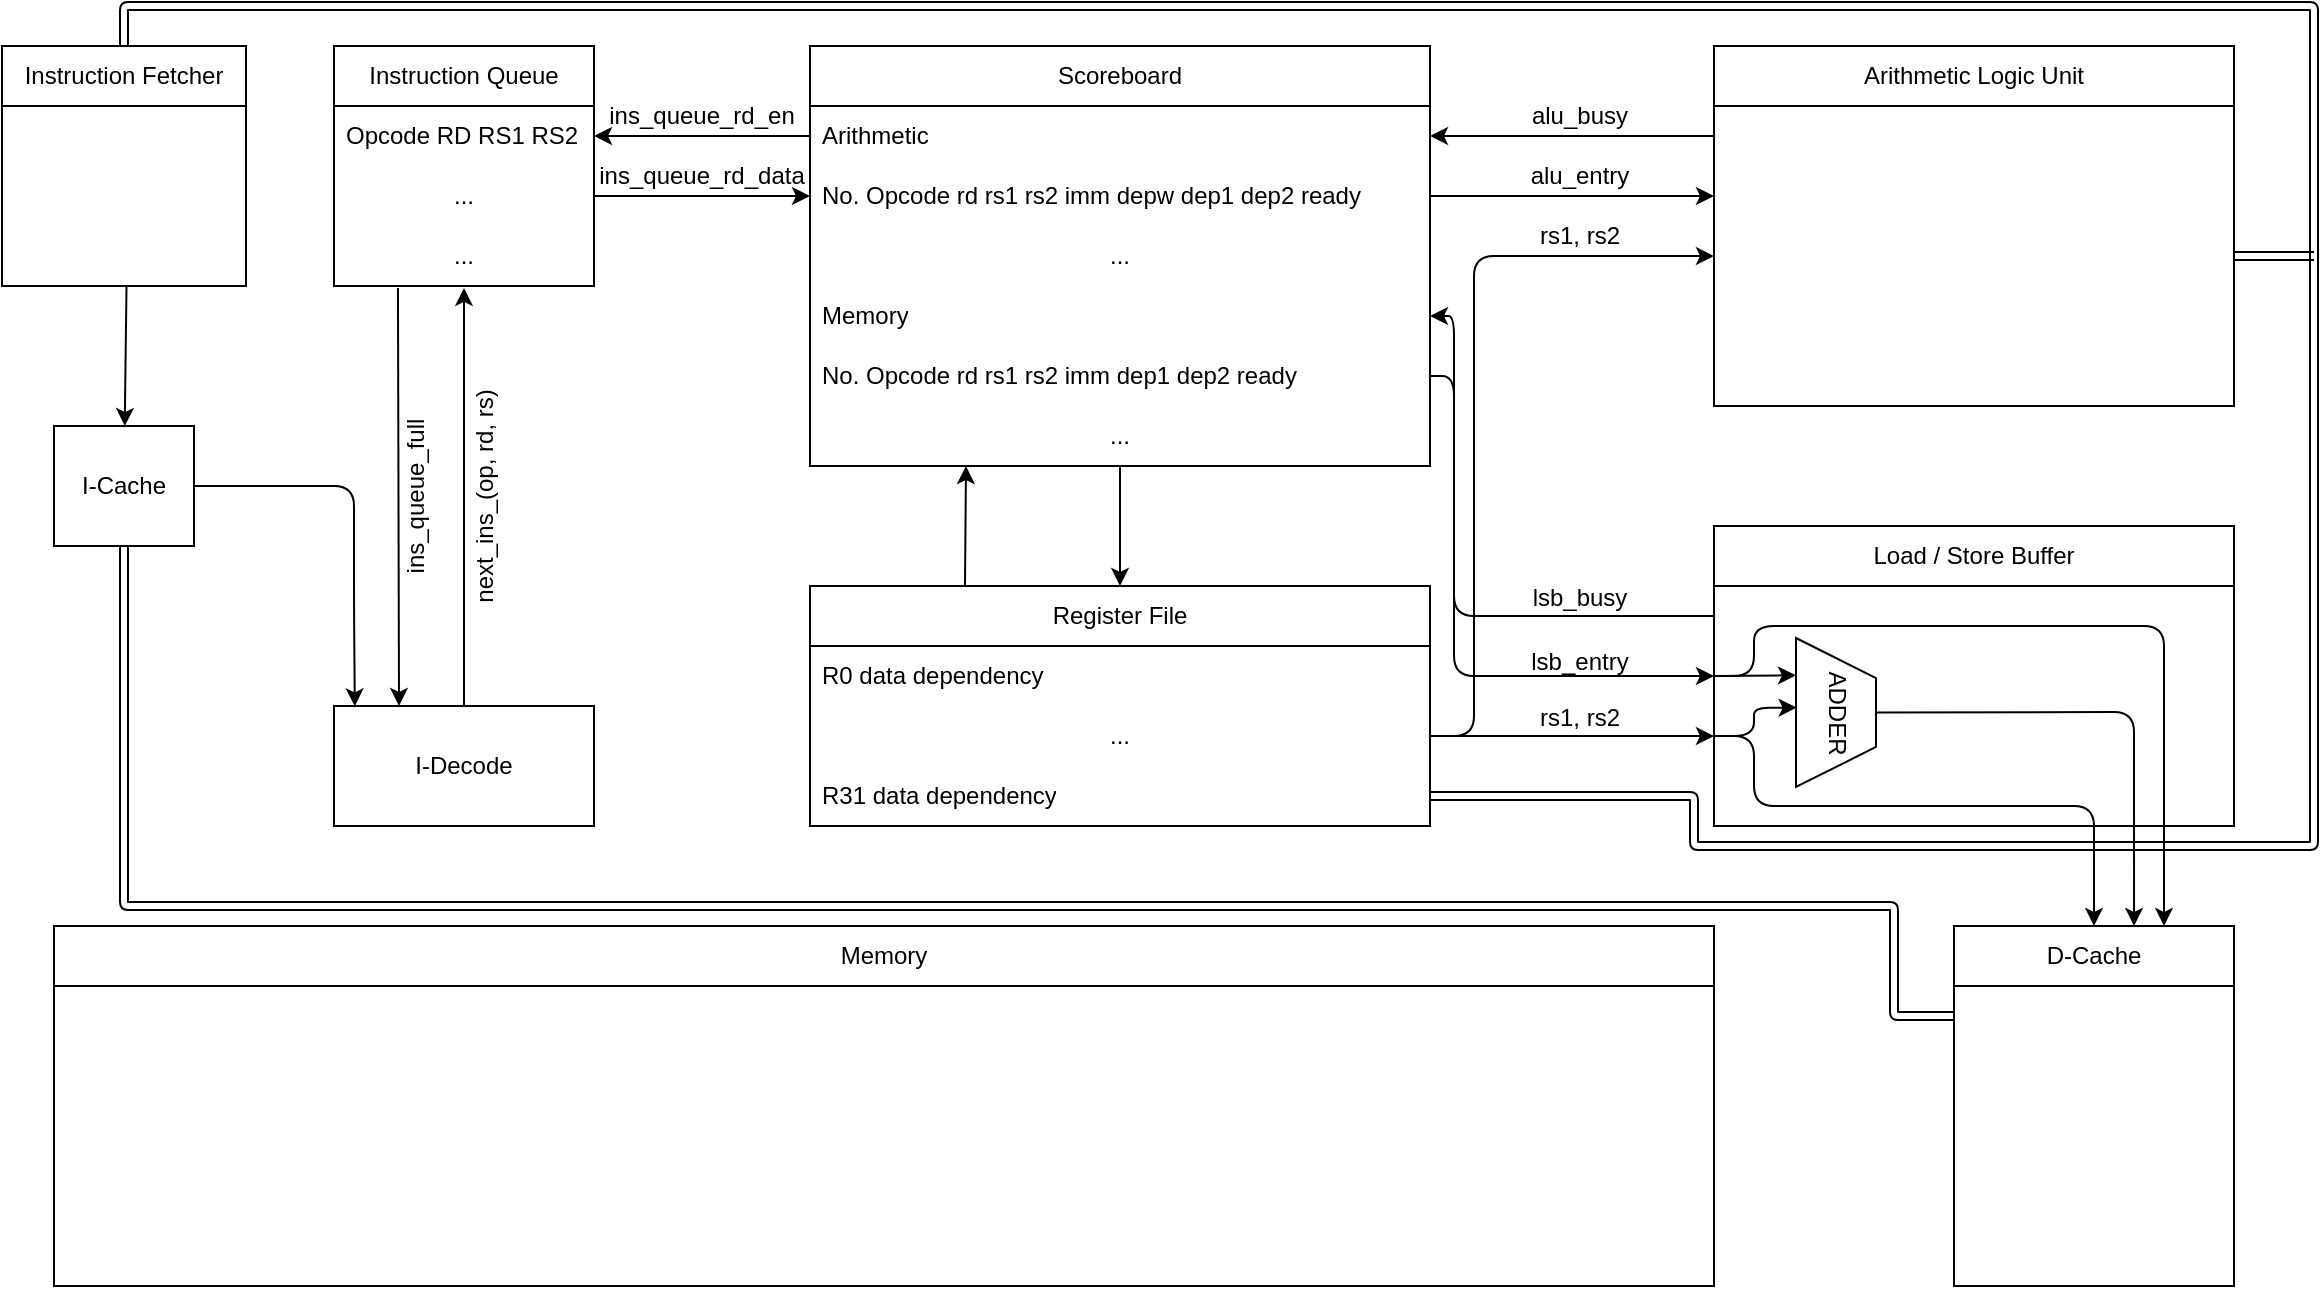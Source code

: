 <mxfile>
    <diagram id="zL3fWac6nMdxVnmGJCjV" name="Page-1">
        <mxGraphModel dx="497" dy="543" grid="1" gridSize="10" guides="1" tooltips="1" connect="1" arrows="1" fold="1" page="1" pageScale="1" pageWidth="1654" pageHeight="1169" math="0" shadow="0">
            <root>
                <mxCell id="0"/>
                <mxCell id="1" parent="0"/>
                <mxCell id="86" value="ins_queue_full" style="text;html=1;strokeColor=none;fillColor=none;align=center;verticalAlign=middle;whiteSpace=wrap;rounded=0;rotation=-90;" parent="1" vertex="1">
                    <mxGeometry x="219" y="430" width="60" height="30" as="geometry"/>
                </mxCell>
                <mxCell id="5" value="" style="edgeStyle=none;html=1;" parent="1" target="4" edge="1">
                    <mxGeometry relative="1" as="geometry">
                        <mxPoint x="104.25" y="340" as="sourcePoint"/>
                    </mxGeometry>
                </mxCell>
                <mxCell id="7" value="" style="edgeStyle=none;html=1;exitX=1;exitY=0.5;exitDx=0;exitDy=0;entryX=0.08;entryY=0.003;entryDx=0;entryDy=0;entryPerimeter=0;" parent="1" source="4" target="6" edge="1">
                    <mxGeometry relative="1" as="geometry">
                        <Array as="points">
                            <mxPoint x="178" y="440"/>
                            <mxPoint x="218" y="440"/>
                            <mxPoint x="218" y="500"/>
                        </Array>
                    </mxGeometry>
                </mxCell>
                <mxCell id="4" value="I-Cache" style="whiteSpace=wrap;html=1;" parent="1" vertex="1">
                    <mxGeometry x="68" y="410" width="70" height="60" as="geometry"/>
                </mxCell>
                <mxCell id="82" style="edgeStyle=none;html=1;exitX=0.5;exitY=0;exitDx=0;exitDy=0;entryX=0.5;entryY=1.033;entryDx=0;entryDy=0;entryPerimeter=0;enumerate=0;enumerateValue=3;comic=0;orthogonal=0;" parent="1" source="6" target="81" edge="1">
                    <mxGeometry relative="1" as="geometry">
                        <Array as="points"/>
                    </mxGeometry>
                </mxCell>
                <mxCell id="6" value="I-Decode" style="whiteSpace=wrap;html=1;" parent="1" vertex="1">
                    <mxGeometry x="208" y="550" width="130" height="60" as="geometry"/>
                </mxCell>
                <mxCell id="78" value="Instruction Queue" style="swimlane;fontStyle=0;childLayout=stackLayout;horizontal=1;startSize=30;horizontalStack=0;resizeParent=1;resizeParentMax=0;resizeLast=0;collapsible=1;marginBottom=0;whiteSpace=wrap;html=1;" parent="1" vertex="1">
                    <mxGeometry x="208" y="220" width="130" height="120" as="geometry"/>
                </mxCell>
                <mxCell id="79" value="Opcode RD RS1 RS2" style="text;strokeColor=none;fillColor=none;align=left;verticalAlign=middle;spacingLeft=4;spacingRight=4;overflow=hidden;points=[[0,0.5],[1,0.5]];portConstraint=eastwest;rotatable=0;whiteSpace=wrap;html=1;" parent="78" vertex="1">
                    <mxGeometry y="30" width="130" height="30" as="geometry"/>
                </mxCell>
                <mxCell id="80" value="..." style="text;strokeColor=none;fillColor=none;align=center;verticalAlign=middle;spacingLeft=4;spacingRight=4;overflow=hidden;points=[[0,0.5],[1,0.5]];portConstraint=eastwest;rotatable=0;whiteSpace=wrap;html=1;" parent="78" vertex="1">
                    <mxGeometry y="60" width="130" height="30" as="geometry"/>
                </mxCell>
                <mxCell id="81" value="..." style="text;strokeColor=none;fillColor=none;align=center;verticalAlign=middle;spacingLeft=4;spacingRight=4;overflow=hidden;points=[[0,0.5],[1,0.5]];portConstraint=eastwest;rotatable=0;whiteSpace=wrap;html=1;" parent="78" vertex="1">
                    <mxGeometry y="90" width="130" height="30" as="geometry"/>
                </mxCell>
                <mxCell id="85" value="" style="endArrow=classic;html=1;comic=0;entryX=0.25;entryY=0;entryDx=0;entryDy=0;exitX=0.246;exitY=1.033;exitDx=0;exitDy=0;exitPerimeter=0;" parent="1" source="81" target="6" edge="1">
                    <mxGeometry width="50" height="50" relative="1" as="geometry">
                        <mxPoint x="241" y="400" as="sourcePoint"/>
                        <mxPoint x="278" y="483" as="targetPoint"/>
                        <Array as="points"/>
                    </mxGeometry>
                </mxCell>
                <mxCell id="90" value="next_ins_(op, rd, rs)" style="text;html=1;strokeColor=none;fillColor=none;align=center;verticalAlign=middle;whiteSpace=wrap;rounded=0;rotation=-90;" parent="1" vertex="1">
                    <mxGeometry x="229" y="430" width="109" height="30" as="geometry"/>
                </mxCell>
                <mxCell id="134" value="" style="edgeStyle=none;comic=0;html=1;entryX=0.5;entryY=0;entryDx=0;entryDy=0;" parent="1" source="115" target="129" edge="1">
                    <mxGeometry relative="1" as="geometry"/>
                </mxCell>
                <mxCell id="115" value="Scoreboard" style="swimlane;fontStyle=0;childLayout=stackLayout;horizontal=1;startSize=30;horizontalStack=0;resizeParent=1;resizeParentMax=0;resizeLast=0;collapsible=1;marginBottom=0;whiteSpace=wrap;html=1;" parent="1" vertex="1">
                    <mxGeometry x="446" y="220" width="310" height="210" as="geometry"/>
                </mxCell>
                <mxCell id="116" value="Arithmetic" style="text;strokeColor=none;fillColor=none;align=left;verticalAlign=middle;spacingLeft=4;spacingRight=4;overflow=hidden;points=[[0,0.5],[1,0.5]];portConstraint=eastwest;rotatable=0;whiteSpace=wrap;html=1;" parent="115" vertex="1">
                    <mxGeometry y="30" width="310" height="30" as="geometry"/>
                </mxCell>
                <mxCell id="117" value="No. Opcode rd rs1 rs2 imm depw dep1 dep2 ready&amp;nbsp;" style="text;strokeColor=none;fillColor=none;align=left;verticalAlign=middle;spacingLeft=4;spacingRight=4;overflow=hidden;points=[[0,0.5],[1,0.5]];portConstraint=eastwest;rotatable=0;whiteSpace=wrap;html=1;" parent="115" vertex="1">
                    <mxGeometry y="60" width="310" height="30" as="geometry"/>
                </mxCell>
                <mxCell id="120" value="..." style="text;strokeColor=none;fillColor=none;align=center;verticalAlign=middle;spacingLeft=4;spacingRight=4;overflow=hidden;points=[[0,0.5],[1,0.5]];portConstraint=eastwest;rotatable=0;whiteSpace=wrap;html=1;" parent="115" vertex="1">
                    <mxGeometry y="90" width="310" height="30" as="geometry"/>
                </mxCell>
                <mxCell id="121" value="Memory" style="text;strokeColor=none;fillColor=none;align=left;verticalAlign=middle;spacingLeft=4;spacingRight=4;overflow=hidden;points=[[0,0.5],[1,0.5]];portConstraint=eastwest;rotatable=0;whiteSpace=wrap;html=1;" parent="115" vertex="1">
                    <mxGeometry y="120" width="310" height="30" as="geometry"/>
                </mxCell>
                <mxCell id="122" value="&lt;span style=&quot;&quot;&gt;No. Opcode rd rs1 rs2 imm dep1 dep2 ready&amp;nbsp;&lt;/span&gt;" style="text;strokeColor=none;fillColor=none;align=left;verticalAlign=middle;spacingLeft=4;spacingRight=4;overflow=hidden;points=[[0,0.5],[1,0.5]];portConstraint=eastwest;rotatable=0;whiteSpace=wrap;html=1;" parent="115" vertex="1">
                    <mxGeometry y="150" width="310" height="30" as="geometry"/>
                </mxCell>
                <mxCell id="118" value="..." style="text;strokeColor=none;fillColor=none;align=center;verticalAlign=middle;spacingLeft=4;spacingRight=4;overflow=hidden;points=[[0,0.5],[1,0.5]];portConstraint=eastwest;rotatable=0;whiteSpace=wrap;html=1;" parent="115" vertex="1">
                    <mxGeometry y="180" width="310" height="30" as="geometry"/>
                </mxCell>
                <mxCell id="124" style="edgeStyle=none;comic=0;html=1;exitX=0;exitY=0.5;exitDx=0;exitDy=0;entryX=1;entryY=0.5;entryDx=0;entryDy=0;" parent="1" source="116" target="79" edge="1">
                    <mxGeometry relative="1" as="geometry"/>
                </mxCell>
                <mxCell id="125" value="ins_queue_rd_en" style="text;html=1;strokeColor=none;fillColor=none;align=center;verticalAlign=middle;whiteSpace=wrap;rounded=0;" parent="1" vertex="1">
                    <mxGeometry x="362" y="240" width="60" height="30" as="geometry"/>
                </mxCell>
                <mxCell id="126" style="edgeStyle=none;comic=0;html=1;exitX=1;exitY=0.5;exitDx=0;exitDy=0;entryX=0;entryY=0.5;entryDx=0;entryDy=0;" parent="1" source="80" target="117" edge="1">
                    <mxGeometry relative="1" as="geometry"/>
                </mxCell>
                <mxCell id="127" value="ins_queue_rd_data" style="text;html=1;strokeColor=none;fillColor=none;align=center;verticalAlign=middle;whiteSpace=wrap;rounded=0;" parent="1" vertex="1">
                    <mxGeometry x="362" y="270" width="60" height="30" as="geometry"/>
                </mxCell>
                <mxCell id="133" style="edgeStyle=none;comic=0;html=1;exitX=0.25;exitY=0;exitDx=0;exitDy=0;" parent="1" source="129" edge="1">
                    <mxGeometry relative="1" as="geometry">
                        <mxPoint x="524" y="430" as="targetPoint"/>
                    </mxGeometry>
                </mxCell>
                <mxCell id="129" value="Register File" style="swimlane;fontStyle=0;childLayout=stackLayout;horizontal=1;startSize=30;horizontalStack=0;resizeParent=1;resizeParentMax=0;resizeLast=0;collapsible=1;marginBottom=0;whiteSpace=wrap;html=1;" parent="1" vertex="1">
                    <mxGeometry x="446" y="490" width="310" height="120" as="geometry"/>
                </mxCell>
                <mxCell id="130" value="R0 data dependency" style="text;strokeColor=none;fillColor=none;align=left;verticalAlign=middle;spacingLeft=4;spacingRight=4;overflow=hidden;points=[[0,0.5],[1,0.5]];portConstraint=eastwest;rotatable=0;whiteSpace=wrap;html=1;" parent="129" vertex="1">
                    <mxGeometry y="30" width="310" height="30" as="geometry"/>
                </mxCell>
                <mxCell id="131" value="..." style="text;strokeColor=none;fillColor=none;align=center;verticalAlign=middle;spacingLeft=4;spacingRight=4;overflow=hidden;points=[[0,0.5],[1,0.5]];portConstraint=eastwest;rotatable=0;whiteSpace=wrap;html=1;" parent="129" vertex="1">
                    <mxGeometry y="60" width="310" height="30" as="geometry"/>
                </mxCell>
                <mxCell id="132" value="R31 data dependency" style="text;strokeColor=none;fillColor=none;align=left;verticalAlign=middle;spacingLeft=4;spacingRight=4;overflow=hidden;points=[[0,0.5],[1,0.5]];portConstraint=eastwest;rotatable=0;whiteSpace=wrap;html=1;" parent="129" vertex="1">
                    <mxGeometry y="90" width="310" height="30" as="geometry"/>
                </mxCell>
                <mxCell id="136" value="Arithmetic Logic Unit" style="swimlane;fontStyle=0;childLayout=stackLayout;horizontal=1;startSize=30;horizontalStack=0;resizeParent=1;resizeParentMax=0;resizeLast=0;collapsible=1;marginBottom=0;whiteSpace=wrap;html=1;" parent="1" vertex="1">
                    <mxGeometry x="898" y="220" width="260" height="180" as="geometry"/>
                </mxCell>
                <mxCell id="148" style="text;strokeColor=none;fillColor=none;align=left;verticalAlign=middle;spacingLeft=4;spacingRight=4;overflow=hidden;points=[[0,0.5],[1,0.5]];portConstraint=eastwest;rotatable=0;whiteSpace=wrap;html=1;" parent="136" vertex="1">
                    <mxGeometry y="30" width="260" height="30" as="geometry"/>
                </mxCell>
                <mxCell id="147" style="text;strokeColor=none;fillColor=none;align=left;verticalAlign=middle;spacingLeft=4;spacingRight=4;overflow=hidden;points=[[0,0.5],[1,0.5]];portConstraint=eastwest;rotatable=0;whiteSpace=wrap;html=1;" parent="136" vertex="1">
                    <mxGeometry y="60" width="260" height="30" as="geometry"/>
                </mxCell>
                <mxCell id="144" style="text;strokeColor=none;fillColor=none;align=left;verticalAlign=middle;spacingLeft=4;spacingRight=4;overflow=hidden;points=[[0,0.5],[1,0.5]];portConstraint=eastwest;rotatable=0;whiteSpace=wrap;html=1;" parent="136" vertex="1">
                    <mxGeometry y="90" width="260" height="30" as="geometry"/>
                </mxCell>
                <mxCell id="143" style="text;strokeColor=none;fillColor=none;align=left;verticalAlign=middle;spacingLeft=4;spacingRight=4;overflow=hidden;points=[[0,0.5],[1,0.5]];portConstraint=eastwest;rotatable=0;whiteSpace=wrap;html=1;" parent="136" vertex="1">
                    <mxGeometry y="120" width="260" height="30" as="geometry"/>
                </mxCell>
                <mxCell id="140" style="text;strokeColor=none;fillColor=none;align=left;verticalAlign=middle;spacingLeft=4;spacingRight=4;overflow=hidden;points=[[0,0.5],[1,0.5]];portConstraint=eastwest;rotatable=0;whiteSpace=wrap;html=1;" parent="136" vertex="1">
                    <mxGeometry y="150" width="260" height="30" as="geometry"/>
                </mxCell>
                <mxCell id="149" style="edgeStyle=none;comic=0;html=1;exitX=0;exitY=0.5;exitDx=0;exitDy=0;entryX=1;entryY=0.5;entryDx=0;entryDy=0;" parent="1" source="148" target="116" edge="1">
                    <mxGeometry relative="1" as="geometry"/>
                </mxCell>
                <mxCell id="151" value="alu_busy" style="text;html=1;strokeColor=none;fillColor=none;align=center;verticalAlign=middle;whiteSpace=wrap;rounded=0;" parent="1" vertex="1">
                    <mxGeometry x="801" y="235" width="60" height="40" as="geometry"/>
                </mxCell>
                <mxCell id="152" value="" style="endArrow=classic;html=1;comic=0;exitX=1;exitY=0.5;exitDx=0;exitDy=0;entryX=0;entryY=0.5;entryDx=0;entryDy=0;" parent="1" source="117" target="147" edge="1">
                    <mxGeometry width="50" height="50" relative="1" as="geometry">
                        <mxPoint x="728" y="240" as="sourcePoint"/>
                        <mxPoint x="778" y="190" as="targetPoint"/>
                    </mxGeometry>
                </mxCell>
                <mxCell id="153" value="alu_entry" style="text;html=1;strokeColor=none;fillColor=none;align=center;verticalAlign=middle;whiteSpace=wrap;rounded=0;" parent="1" vertex="1">
                    <mxGeometry x="801" y="265" width="60" height="40" as="geometry"/>
                </mxCell>
                <mxCell id="154" value="" style="endArrow=classic;html=1;comic=0;exitX=1;exitY=0.5;exitDx=0;exitDy=0;entryX=0;entryY=0.5;entryDx=0;entryDy=0;strokeWidth=1;" parent="1" source="131" target="144" edge="1">
                    <mxGeometry width="50" height="50" relative="1" as="geometry">
                        <mxPoint x="678" y="540" as="sourcePoint"/>
                        <mxPoint x="828" y="565" as="targetPoint"/>
                        <Array as="points">
                            <mxPoint x="778" y="565"/>
                            <mxPoint x="778" y="325"/>
                        </Array>
                    </mxGeometry>
                </mxCell>
                <mxCell id="156" value="rs1, rs2" style="text;html=1;strokeColor=none;fillColor=none;align=center;verticalAlign=middle;whiteSpace=wrap;rounded=0;" parent="1" vertex="1">
                    <mxGeometry x="801" y="295" width="60" height="40" as="geometry"/>
                </mxCell>
                <mxCell id="157" value="Load / Store Buffer" style="swimlane;fontStyle=0;childLayout=stackLayout;horizontal=1;startSize=30;horizontalStack=0;resizeParent=1;resizeParentMax=0;resizeLast=0;collapsible=1;marginBottom=0;whiteSpace=wrap;html=1;" parent="1" vertex="1">
                    <mxGeometry x="898" y="460" width="260" height="150" as="geometry"/>
                </mxCell>
                <mxCell id="158" style="text;strokeColor=none;fillColor=none;align=left;verticalAlign=middle;spacingLeft=4;spacingRight=4;overflow=hidden;points=[[0,0.5],[1,0.5]];portConstraint=eastwest;rotatable=0;whiteSpace=wrap;html=1;" parent="157" vertex="1">
                    <mxGeometry y="30" width="260" height="30" as="geometry"/>
                </mxCell>
                <mxCell id="159" style="text;strokeColor=none;fillColor=none;align=left;verticalAlign=middle;spacingLeft=4;spacingRight=4;overflow=hidden;points=[[0,0.5],[1,0.5]];portConstraint=eastwest;rotatable=0;whiteSpace=wrap;html=1;" parent="157" vertex="1">
                    <mxGeometry y="60" width="260" height="30" as="geometry"/>
                </mxCell>
                <mxCell id="160" style="text;strokeColor=none;fillColor=none;align=left;verticalAlign=middle;spacingLeft=4;spacingRight=4;overflow=hidden;points=[[0,0.5],[1,0.5]];portConstraint=eastwest;rotatable=0;whiteSpace=wrap;html=1;" parent="157" vertex="1">
                    <mxGeometry y="90" width="260" height="30" as="geometry"/>
                </mxCell>
                <mxCell id="161" style="text;strokeColor=none;fillColor=none;align=left;verticalAlign=middle;spacingLeft=4;spacingRight=4;overflow=hidden;points=[[0,0.5],[1,0.5]];portConstraint=eastwest;rotatable=0;whiteSpace=wrap;html=1;" parent="157" vertex="1">
                    <mxGeometry y="120" width="260" height="30" as="geometry"/>
                </mxCell>
                <mxCell id="196" value="" style="endArrow=classic;html=1;comic=0;strokeWidth=1;exitX=0;exitY=0.5;exitDx=0;exitDy=0;entryX=0.159;entryY=0.027;entryDx=0;entryDy=0;entryPerimeter=0;" parent="157" source="160" target="160" edge="1">
                    <mxGeometry width="50" height="50" relative="1" as="geometry">
                        <mxPoint x="-100" y="50" as="sourcePoint"/>
                        <mxPoint x="-50" as="targetPoint"/>
                        <Array as="points">
                            <mxPoint x="20" y="105"/>
                            <mxPoint x="20" y="91"/>
                        </Array>
                    </mxGeometry>
                </mxCell>
                <mxCell id="169" value="" style="endArrow=classic;html=1;comic=0;strokeWidth=1;exitX=1;exitY=0.5;exitDx=0;exitDy=0;entryX=0;entryY=0.5;entryDx=0;entryDy=0;" parent="1" source="122" target="159" edge="1">
                    <mxGeometry width="50" height="50" relative="1" as="geometry">
                        <mxPoint x="811" y="480" as="sourcePoint"/>
                        <mxPoint x="861" y="430" as="targetPoint"/>
                        <Array as="points">
                            <mxPoint x="768" y="385"/>
                            <mxPoint x="768" y="535"/>
                        </Array>
                    </mxGeometry>
                </mxCell>
                <mxCell id="171" value="" style="endArrow=classic;html=1;comic=0;strokeWidth=1;exitX=0;exitY=0.5;exitDx=0;exitDy=0;entryX=1;entryY=0.5;entryDx=0;entryDy=0;" parent="1" source="158" target="121" edge="1">
                    <mxGeometry width="50" height="50" relative="1" as="geometry">
                        <mxPoint x="898" y="450" as="sourcePoint"/>
                        <mxPoint x="828" y="400" as="targetPoint"/>
                        <Array as="points">
                            <mxPoint x="768" y="505"/>
                            <mxPoint x="768" y="355"/>
                        </Array>
                    </mxGeometry>
                </mxCell>
                <mxCell id="172" value="lsb_busy" style="text;html=1;strokeColor=none;fillColor=none;align=center;verticalAlign=middle;whiteSpace=wrap;rounded=0;" parent="1" vertex="1">
                    <mxGeometry x="801" y="476" width="60" height="40" as="geometry"/>
                </mxCell>
                <mxCell id="173" value="lsb_entry" style="text;html=1;strokeColor=none;fillColor=none;align=center;verticalAlign=middle;whiteSpace=wrap;rounded=0;" parent="1" vertex="1">
                    <mxGeometry x="801" y="508" width="60" height="40" as="geometry"/>
                </mxCell>
                <mxCell id="175" value="" style="endArrow=classic;html=1;comic=0;strokeWidth=1;exitX=1;exitY=0.5;exitDx=0;exitDy=0;" parent="1" source="131" edge="1">
                    <mxGeometry width="50" height="50" relative="1" as="geometry">
                        <mxPoint x="838" y="580" as="sourcePoint"/>
                        <mxPoint x="898" y="565" as="targetPoint"/>
                    </mxGeometry>
                </mxCell>
                <mxCell id="176" value="rs1, rs2" style="text;html=1;strokeColor=none;fillColor=none;align=center;verticalAlign=middle;whiteSpace=wrap;rounded=0;" parent="1" vertex="1">
                    <mxGeometry x="801" y="536" width="60" height="40" as="geometry"/>
                </mxCell>
                <mxCell id="178" value="D-Cache" style="swimlane;fontStyle=0;childLayout=stackLayout;horizontal=1;startSize=30;horizontalStack=0;resizeParent=1;resizeParentMax=0;resizeLast=0;collapsible=1;marginBottom=0;whiteSpace=wrap;html=1;" parent="1" vertex="1">
                    <mxGeometry x="1018" y="660" width="140" height="180" as="geometry"/>
                </mxCell>
                <mxCell id="179" style="text;strokeColor=none;fillColor=none;align=left;verticalAlign=middle;spacingLeft=4;spacingRight=4;overflow=hidden;points=[[0,0.5],[1,0.5]];portConstraint=eastwest;rotatable=0;whiteSpace=wrap;html=1;" parent="178" vertex="1">
                    <mxGeometry y="30" width="140" height="30" as="geometry"/>
                </mxCell>
                <mxCell id="180" style="text;strokeColor=none;fillColor=none;align=left;verticalAlign=middle;spacingLeft=4;spacingRight=4;overflow=hidden;points=[[0,0.5],[1,0.5]];portConstraint=eastwest;rotatable=0;whiteSpace=wrap;html=1;" parent="178" vertex="1">
                    <mxGeometry y="60" width="140" height="30" as="geometry"/>
                </mxCell>
                <mxCell id="181" style="text;strokeColor=none;fillColor=none;align=left;verticalAlign=middle;spacingLeft=4;spacingRight=4;overflow=hidden;points=[[0,0.5],[1,0.5]];portConstraint=eastwest;rotatable=0;whiteSpace=wrap;html=1;" parent="178" vertex="1">
                    <mxGeometry y="90" width="140" height="30" as="geometry"/>
                </mxCell>
                <mxCell id="182" style="text;strokeColor=none;fillColor=none;align=left;verticalAlign=middle;spacingLeft=4;spacingRight=4;overflow=hidden;points=[[0,0.5],[1,0.5]];portConstraint=eastwest;rotatable=0;whiteSpace=wrap;html=1;" parent="178" vertex="1">
                    <mxGeometry y="120" width="140" height="30" as="geometry"/>
                </mxCell>
                <mxCell id="183" style="text;strokeColor=none;fillColor=none;align=left;verticalAlign=middle;spacingLeft=4;spacingRight=4;overflow=hidden;points=[[0,0.5],[1,0.5]];portConstraint=eastwest;rotatable=0;whiteSpace=wrap;html=1;" parent="178" vertex="1">
                    <mxGeometry y="150" width="140" height="30" as="geometry"/>
                </mxCell>
                <mxCell id="184" value="Memory" style="swimlane;fontStyle=0;childLayout=stackLayout;horizontal=1;startSize=30;horizontalStack=0;resizeParent=1;resizeParentMax=0;resizeLast=0;collapsible=1;marginBottom=0;whiteSpace=wrap;html=1;" parent="1" vertex="1">
                    <mxGeometry x="68" y="660" width="830" height="180" as="geometry"/>
                </mxCell>
                <mxCell id="185" style="text;strokeColor=none;fillColor=none;align=left;verticalAlign=middle;spacingLeft=4;spacingRight=4;overflow=hidden;points=[[0,0.5],[1,0.5]];portConstraint=eastwest;rotatable=0;whiteSpace=wrap;html=1;" parent="184" vertex="1">
                    <mxGeometry y="30" width="830" height="30" as="geometry"/>
                </mxCell>
                <mxCell id="186" style="text;strokeColor=none;fillColor=none;align=left;verticalAlign=middle;spacingLeft=4;spacingRight=4;overflow=hidden;points=[[0,0.5],[1,0.5]];portConstraint=eastwest;rotatable=0;whiteSpace=wrap;html=1;" parent="184" vertex="1">
                    <mxGeometry y="60" width="830" height="30" as="geometry"/>
                </mxCell>
                <mxCell id="187" style="text;strokeColor=none;fillColor=none;align=left;verticalAlign=middle;spacingLeft=4;spacingRight=4;overflow=hidden;points=[[0,0.5],[1,0.5]];portConstraint=eastwest;rotatable=0;whiteSpace=wrap;html=1;" parent="184" vertex="1">
                    <mxGeometry y="90" width="830" height="30" as="geometry"/>
                </mxCell>
                <mxCell id="188" style="text;strokeColor=none;fillColor=none;align=left;verticalAlign=middle;spacingLeft=4;spacingRight=4;overflow=hidden;points=[[0,0.5],[1,0.5]];portConstraint=eastwest;rotatable=0;whiteSpace=wrap;html=1;" parent="184" vertex="1">
                    <mxGeometry y="120" width="830" height="30" as="geometry"/>
                </mxCell>
                <mxCell id="189" style="text;strokeColor=none;fillColor=none;align=left;verticalAlign=middle;spacingLeft=4;spacingRight=4;overflow=hidden;points=[[0,0.5],[1,0.5]];portConstraint=eastwest;rotatable=0;whiteSpace=wrap;html=1;" parent="184" vertex="1">
                    <mxGeometry y="150" width="830" height="30" as="geometry"/>
                </mxCell>
                <mxCell id="191" value="ADDER" style="shape=trapezoid;perimeter=trapezoidPerimeter;whiteSpace=wrap;html=1;fixedSize=1;rotation=90;" parent="1" vertex="1">
                    <mxGeometry x="921.75" y="533.25" width="74.5" height="40" as="geometry"/>
                </mxCell>
                <mxCell id="192" value="" style="endArrow=classic;html=1;comic=0;strokeWidth=1;exitX=0;exitY=0.5;exitDx=0;exitDy=0;entryX=0.75;entryY=0;entryDx=0;entryDy=0;" parent="1" source="159" target="178" edge="1">
                    <mxGeometry width="50" height="50" relative="1" as="geometry">
                        <mxPoint x="798" y="640" as="sourcePoint"/>
                        <mxPoint x="848" y="590" as="targetPoint"/>
                        <Array as="points">
                            <mxPoint x="918" y="535"/>
                            <mxPoint x="918" y="510"/>
                            <mxPoint x="1123" y="510"/>
                        </Array>
                    </mxGeometry>
                </mxCell>
                <mxCell id="197" value="" style="endArrow=classic;html=1;comic=0;strokeWidth=1;exitX=0;exitY=0.5;exitDx=0;exitDy=0;entryX=0.5;entryY=0;entryDx=0;entryDy=0;" parent="1" source="160" target="178" edge="1">
                    <mxGeometry width="50" height="50" relative="1" as="geometry">
                        <mxPoint x="798" y="510" as="sourcePoint"/>
                        <mxPoint x="848" y="460" as="targetPoint"/>
                        <Array as="points">
                            <mxPoint x="918" y="565"/>
                            <mxPoint x="918" y="600"/>
                            <mxPoint x="1088" y="600"/>
                        </Array>
                    </mxGeometry>
                </mxCell>
                <mxCell id="198" value="" style="endArrow=classic;html=1;comic=0;strokeWidth=1;exitX=0;exitY=0.5;exitDx=0;exitDy=0;entryX=0.25;entryY=1;entryDx=0;entryDy=0;" parent="1" source="159" target="191" edge="1">
                    <mxGeometry width="50" height="50" relative="1" as="geometry">
                        <mxPoint x="798" y="510" as="sourcePoint"/>
                        <mxPoint x="848" y="460" as="targetPoint"/>
                    </mxGeometry>
                </mxCell>
                <mxCell id="200" value="" style="endArrow=classic;html=1;comic=0;strokeWidth=1;exitX=0.5;exitY=0;exitDx=0;exitDy=0;entryX=0.643;entryY=0;entryDx=0;entryDy=0;entryPerimeter=0;" parent="1" source="191" target="178" edge="1">
                    <mxGeometry width="50" height="50" relative="1" as="geometry">
                        <mxPoint x="798" y="510" as="sourcePoint"/>
                        <mxPoint x="848" y="460" as="targetPoint"/>
                        <Array as="points">
                            <mxPoint x="1108" y="553"/>
                        </Array>
                    </mxGeometry>
                </mxCell>
                <mxCell id="203" value="" style="endArrow=none;html=1;shape=link;exitX=1;exitY=0.5;exitDx=0;exitDy=0;entryX=0.5;entryY=0;entryDx=0;entryDy=0;" parent="1" source="132" target="210" edge="1">
                    <mxGeometry width="50" height="50" relative="1" as="geometry">
                        <mxPoint x="1198" y="560" as="sourcePoint"/>
                        <mxPoint x="105" y="220" as="targetPoint"/>
                        <Array as="points">
                            <mxPoint x="888" y="595"/>
                            <mxPoint x="888" y="620"/>
                            <mxPoint x="1198" y="620"/>
                            <mxPoint x="1198" y="200"/>
                            <mxPoint x="103" y="200"/>
                        </Array>
                    </mxGeometry>
                </mxCell>
                <mxCell id="205" value="" style="endArrow=none;html=1;shape=link;exitX=1;exitY=0.5;exitDx=0;exitDy=0;" parent="1" source="144" edge="1">
                    <mxGeometry width="50" height="50" relative="1" as="geometry">
                        <mxPoint x="1128" y="290" as="sourcePoint"/>
                        <mxPoint x="1198" y="325" as="targetPoint"/>
                    </mxGeometry>
                </mxCell>
                <mxCell id="206" value="" style="endArrow=none;html=1;shape=link;exitX=0.5;exitY=1;exitDx=0;exitDy=0;entryX=0;entryY=0.5;entryDx=0;entryDy=0;" parent="1" source="4" target="179" edge="1">
                    <mxGeometry width="50" height="50" relative="1" as="geometry">
                        <mxPoint x="478" y="520" as="sourcePoint"/>
                        <mxPoint x="958" y="650" as="targetPoint"/>
                        <Array as="points">
                            <mxPoint x="103" y="650"/>
                            <mxPoint x="988" y="650"/>
                            <mxPoint x="988" y="705"/>
                        </Array>
                    </mxGeometry>
                </mxCell>
                <mxCell id="210" value="Instruction Fetcher" style="swimlane;fontStyle=0;childLayout=stackLayout;horizontal=1;startSize=30;horizontalStack=0;resizeParent=1;resizeParentMax=0;resizeLast=0;collapsible=1;marginBottom=0;whiteSpace=wrap;html=1;" vertex="1" parent="1">
                    <mxGeometry x="42" y="220" width="122" height="120" as="geometry"/>
                </mxCell>
                <mxCell id="211" style="text;strokeColor=none;fillColor=none;align=left;verticalAlign=middle;spacingLeft=4;spacingRight=4;overflow=hidden;points=[[0,0.5],[1,0.5]];portConstraint=eastwest;rotatable=0;whiteSpace=wrap;html=1;" vertex="1" parent="210">
                    <mxGeometry y="30" width="122" height="30" as="geometry"/>
                </mxCell>
                <mxCell id="212" style="text;strokeColor=none;fillColor=none;align=left;verticalAlign=middle;spacingLeft=4;spacingRight=4;overflow=hidden;points=[[0,0.5],[1,0.5]];portConstraint=eastwest;rotatable=0;whiteSpace=wrap;html=1;" vertex="1" parent="210">
                    <mxGeometry y="60" width="122" height="30" as="geometry"/>
                </mxCell>
                <mxCell id="213" style="text;strokeColor=none;fillColor=none;align=left;verticalAlign=middle;spacingLeft=4;spacingRight=4;overflow=hidden;points=[[0,0.5],[1,0.5]];portConstraint=eastwest;rotatable=0;whiteSpace=wrap;html=1;" vertex="1" parent="210">
                    <mxGeometry y="90" width="122" height="30" as="geometry"/>
                </mxCell>
            </root>
        </mxGraphModel>
    </diagram>
</mxfile>
